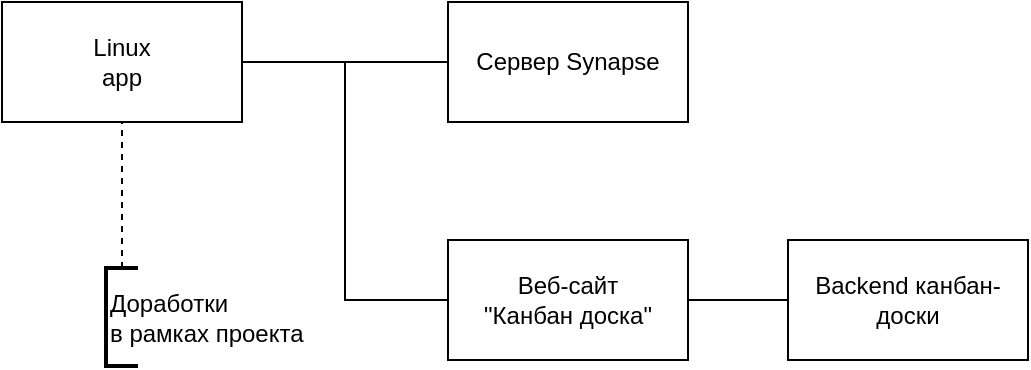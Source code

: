 <mxfile version="21.6.8" type="github" pages="2">
  <diagram name="system design" id="SgtEmG0GpjzjVtyweG8o">
    <mxGraphModel dx="-83" dy="8094" grid="0" gridSize="10" guides="1" tooltips="1" connect="1" arrows="1" fold="1" page="0" pageScale="1" pageWidth="827" pageHeight="1169" math="0" shadow="0">
      <root>
        <mxCell id="0" />
        <mxCell id="1" parent="0" />
        <mxCell id="_60mDyvAbEM9UX_iTlZ9-2" value="Backend канбан-доски" style="rounded=0;whiteSpace=wrap;html=1;" vertex="1" parent="1">
          <mxGeometry x="1353" y="-7432" width="120" height="60" as="geometry" />
        </mxCell>
        <mxCell id="_60mDyvAbEM9UX_iTlZ9-7" style="edgeStyle=orthogonalEdgeStyle;rounded=0;orthogonalLoop=1;jettySize=auto;html=1;endArrow=none;endFill=0;entryX=0;entryY=0.5;entryDx=0;entryDy=0;" edge="1" parent="1" source="_60mDyvAbEM9UX_iTlZ9-3" target="_60mDyvAbEM9UX_iTlZ9-5">
          <mxGeometry relative="1" as="geometry" />
        </mxCell>
        <mxCell id="_60mDyvAbEM9UX_iTlZ9-14" style="edgeStyle=orthogonalEdgeStyle;rounded=0;orthogonalLoop=1;jettySize=auto;html=1;entryX=0;entryY=0.5;entryDx=0;entryDy=0;endArrow=none;endFill=0;" edge="1" parent="1" source="_60mDyvAbEM9UX_iTlZ9-3" target="_60mDyvAbEM9UX_iTlZ9-8">
          <mxGeometry relative="1" as="geometry" />
        </mxCell>
        <mxCell id="_60mDyvAbEM9UX_iTlZ9-3" value="Linux&lt;br&gt;app" style="rounded=0;whiteSpace=wrap;html=1;" vertex="1" parent="1">
          <mxGeometry x="960" y="-7551" width="120" height="60" as="geometry" />
        </mxCell>
        <mxCell id="_60mDyvAbEM9UX_iTlZ9-9" style="edgeStyle=orthogonalEdgeStyle;rounded=0;orthogonalLoop=1;jettySize=auto;html=1;endArrow=none;endFill=0;" edge="1" parent="1" source="_60mDyvAbEM9UX_iTlZ9-5" target="_60mDyvAbEM9UX_iTlZ9-2">
          <mxGeometry relative="1" as="geometry" />
        </mxCell>
        <mxCell id="_60mDyvAbEM9UX_iTlZ9-5" value="Веб-сайт&lt;br&gt;&quot;Канбан доска&quot;&lt;br&gt;" style="rounded=0;whiteSpace=wrap;html=1;" vertex="1" parent="1">
          <mxGeometry x="1183" y="-7432" width="120" height="60" as="geometry" />
        </mxCell>
        <mxCell id="_60mDyvAbEM9UX_iTlZ9-8" value="Сервер Synapse" style="rounded=0;whiteSpace=wrap;html=1;" vertex="1" parent="1">
          <mxGeometry x="1183" y="-7551" width="120" height="60" as="geometry" />
        </mxCell>
        <mxCell id="_60mDyvAbEM9UX_iTlZ9-16" style="rounded=0;orthogonalLoop=1;jettySize=auto;html=1;endArrow=none;endFill=0;dashed=1;" edge="1" parent="1" source="_60mDyvAbEM9UX_iTlZ9-15" target="_60mDyvAbEM9UX_iTlZ9-3">
          <mxGeometry relative="1" as="geometry" />
        </mxCell>
        <mxCell id="_60mDyvAbEM9UX_iTlZ9-15" value="Доработки&lt;br&gt;в рамках проекта" style="strokeWidth=2;html=1;shape=mxgraph.flowchart.annotation_1;align=left;pointerEvents=1;" vertex="1" parent="1">
          <mxGeometry x="1012" y="-7418" width="16" height="49" as="geometry" />
        </mxCell>
      </root>
    </mxGraphModel>
  </diagram>
  <diagram id="bE5wVsmSxk-BZoCILN0T" name="юзкейсы">
    <mxGraphModel dx="4880" dy="3485" grid="0" gridSize="10" guides="1" tooltips="1" connect="1" arrows="1" fold="1" page="0" pageScale="1" pageWidth="827" pageHeight="1169" math="0" shadow="0">
      <root>
        <mxCell id="0" />
        <mxCell id="1" parent="0" />
        <mxCell id="_CpVrrbbG1iA5oKgUDlh-3" style="rounded=0;orthogonalLoop=1;jettySize=auto;html=1;endArrow=none;endFill=0;" edge="1" parent="1" source="_CpVrrbbG1iA5oKgUDlh-1" target="_CpVrrbbG1iA5oKgUDlh-2">
          <mxGeometry relative="1" as="geometry" />
        </mxCell>
        <mxCell id="_CpVrrbbG1iA5oKgUDlh-1" value="Пользователь&lt;br&gt;ShildiChat" style="shape=umlActor;verticalLabelPosition=bottom;verticalAlign=top;html=1;outlineConnect=0;" vertex="1" parent="1">
          <mxGeometry x="-94" y="81" width="30" height="60" as="geometry" />
        </mxCell>
        <mxCell id="_CpVrrbbG1iA5oKgUDlh-5" style="rounded=0;orthogonalLoop=1;jettySize=auto;html=1;endArrow=none;endFill=0;" edge="1" parent="1" source="_CpVrrbbG1iA5oKgUDlh-1" target="_CpVrrbbG1iA5oKgUDlh-4">
          <mxGeometry relative="1" as="geometry">
            <mxPoint x="-169" y="165" as="sourcePoint" />
            <mxPoint x="72" y="76" as="targetPoint" />
          </mxGeometry>
        </mxCell>
        <mxCell id="_CpVrrbbG1iA5oKgUDlh-10" value="ShildiChat" style="swimlane;whiteSpace=wrap;html=1;" vertex="1" parent="1">
          <mxGeometry x="24" y="-269" width="421" height="385" as="geometry" />
        </mxCell>
        <mxCell id="_CpVrrbbG1iA5oKgUDlh-2" value="Открыть экран чата" style="ellipse;whiteSpace=wrap;html=1;" vertex="1" parent="_CpVrrbbG1iA5oKgUDlh-10">
          <mxGeometry x="31" y="67" width="120" height="80" as="geometry" />
        </mxCell>
        <mxCell id="_CpVrrbbG1iA5oKgUDlh-6" value="Добавить виджет" style="ellipse;whiteSpace=wrap;html=1;" vertex="1" parent="_CpVrrbbG1iA5oKgUDlh-10">
          <mxGeometry x="250" y="67" width="120" height="80" as="geometry" />
        </mxCell>
        <mxCell id="_CpVrrbbG1iA5oKgUDlh-7" style="rounded=0;orthogonalLoop=1;jettySize=auto;html=1;endArrow=none;endFill=0;dashed=1;" edge="1" parent="_CpVrrbbG1iA5oKgUDlh-10" source="_CpVrrbbG1iA5oKgUDlh-2" target="_CpVrrbbG1iA5oKgUDlh-6">
          <mxGeometry relative="1" as="geometry" />
        </mxCell>
        <mxCell id="_CpVrrbbG1iA5oKgUDlh-8" value="&amp;lt;&amp;lt;extend&amp;gt;&amp;gt;" style="edgeLabel;html=1;align=center;verticalAlign=middle;resizable=0;points=[];" vertex="1" connectable="0" parent="_CpVrrbbG1iA5oKgUDlh-7">
          <mxGeometry x="-0.164" y="-1" relative="1" as="geometry">
            <mxPoint as="offset" />
          </mxGeometry>
        </mxCell>
        <mxCell id="_CpVrrbbG1iA5oKgUDlh-13" value="Канбан-доска" style="swimlane;whiteSpace=wrap;html=1;" vertex="1" parent="1">
          <mxGeometry x="24" y="141" width="421" height="373" as="geometry" />
        </mxCell>
        <mxCell id="_CpVrrbbG1iA5oKgUDlh-4" value="Управление задачами" style="ellipse;whiteSpace=wrap;html=1;" vertex="1" parent="_CpVrrbbG1iA5oKgUDlh-13">
          <mxGeometry x="29" y="55" width="120" height="80" as="geometry" />
        </mxCell>
        <mxCell id="_CpVrrbbG1iA5oKgUDlh-14" style="rounded=0;orthogonalLoop=1;jettySize=auto;html=1;endArrow=none;endFill=0;" edge="1" parent="1" source="_CpVrrbbG1iA5oKgUDlh-15" target="_CpVrrbbG1iA5oKgUDlh-18">
          <mxGeometry relative="1" as="geometry" />
        </mxCell>
        <mxCell id="_CpVrrbbG1iA5oKgUDlh-15" value="Пользователь&lt;br&gt;ShildiChat" style="shape=umlActor;verticalLabelPosition=bottom;verticalAlign=top;html=1;outlineConnect=0;" vertex="1" parent="1">
          <mxGeometry x="793" y="-171" width="30" height="60" as="geometry" />
        </mxCell>
        <mxCell id="_CpVrrbbG1iA5oKgUDlh-16" style="rounded=0;orthogonalLoop=1;jettySize=auto;html=1;endArrow=none;endFill=0;" edge="1" parent="1" source="_CpVrrbbG1iA5oKgUDlh-15" target="_CpVrrbbG1iA5oKgUDlh-22">
          <mxGeometry relative="1" as="geometry">
            <mxPoint x="604" y="149" as="sourcePoint" />
            <mxPoint x="845" y="60" as="targetPoint" />
          </mxGeometry>
        </mxCell>
        <mxCell id="_CpVrrbbG1iA5oKgUDlh-17" value="ShildiChat" style="swimlane;whiteSpace=wrap;html=1;" vertex="1" parent="1">
          <mxGeometry x="906" y="-280" width="421" height="385" as="geometry" />
        </mxCell>
        <mxCell id="_CpVrrbbG1iA5oKgUDlh-18" value="Открыть экран чата" style="ellipse;whiteSpace=wrap;html=1;" vertex="1" parent="_CpVrrbbG1iA5oKgUDlh-17">
          <mxGeometry x="31" y="67" width="120" height="80" as="geometry" />
        </mxCell>
        <mxCell id="_CpVrrbbG1iA5oKgUDlh-19" value="Добавить виджет" style="ellipse;whiteSpace=wrap;html=1;" vertex="1" parent="_CpVrrbbG1iA5oKgUDlh-17">
          <mxGeometry x="250" y="67" width="120" height="80" as="geometry" />
        </mxCell>
        <mxCell id="_CpVrrbbG1iA5oKgUDlh-20" style="rounded=0;orthogonalLoop=1;jettySize=auto;html=1;endArrow=none;endFill=0;dashed=1;" edge="1" parent="_CpVrrbbG1iA5oKgUDlh-17" source="_CpVrrbbG1iA5oKgUDlh-18" target="_CpVrrbbG1iA5oKgUDlh-19">
          <mxGeometry relative="1" as="geometry" />
        </mxCell>
        <mxCell id="_CpVrrbbG1iA5oKgUDlh-21" value="&amp;lt;&amp;lt;extend&amp;gt;&amp;gt;" style="edgeLabel;html=1;align=center;verticalAlign=middle;resizable=0;points=[];" vertex="1" connectable="0" parent="_CpVrrbbG1iA5oKgUDlh-20">
          <mxGeometry x="-0.164" y="-1" relative="1" as="geometry">
            <mxPoint as="offset" />
          </mxGeometry>
        </mxCell>
        <mxCell id="_CpVrrbbG1iA5oKgUDlh-22" value="Управление задачами" style="ellipse;whiteSpace=wrap;html=1;" vertex="1" parent="_CpVrrbbG1iA5oKgUDlh-17">
          <mxGeometry x="37" y="171" width="120" height="80" as="geometry" />
        </mxCell>
        <mxCell id="_CpVrrbbG1iA5oKgUDlh-23" value="Канбан-доска" style="swimlane;whiteSpace=wrap;html=1;" vertex="1" parent="1">
          <mxGeometry x="57" y="1003" width="616" height="510" as="geometry" />
        </mxCell>
        <mxCell id="_CpVrrbbG1iA5oKgUDlh-24" value="Включить nuke-password в настройках" style="ellipse;whiteSpace=wrap;html=1;" vertex="1" parent="_CpVrrbbG1iA5oKgUDlh-23">
          <mxGeometry x="412" y="65" width="120" height="80" as="geometry" />
        </mxCell>
        <mxCell id="_CpVrrbbG1iA5oKgUDlh-25" value="Ввести nuke-пароль&amp;nbsp;" style="ellipse;whiteSpace=wrap;html=1;" vertex="1" parent="_CpVrrbbG1iA5oKgUDlh-23">
          <mxGeometry x="206" y="135" width="120" height="80" as="geometry" />
        </mxCell>
        <mxCell id="_CpVrrbbG1iA5oKgUDlh-26" value="?? подтвердить активацию фичи" style="ellipse;whiteSpace=wrap;html=1;" vertex="1" parent="_CpVrrbbG1iA5oKgUDlh-23">
          <mxGeometry x="390" y="215" width="120" height="80" as="geometry" />
        </mxCell>
        <mxCell id="_CpVrrbbG1iA5oKgUDlh-27" style="rounded=0;orthogonalLoop=1;jettySize=auto;html=1;endArrow=none;endFill=0;dashed=1;" edge="1" parent="_CpVrrbbG1iA5oKgUDlh-23" source="_CpVrrbbG1iA5oKgUDlh-25" target="_CpVrrbbG1iA5oKgUDlh-24">
          <mxGeometry relative="1" as="geometry">
            <mxPoint x="196" y="212" as="sourcePoint" />
            <mxPoint x="295" y="212" as="targetPoint" />
          </mxGeometry>
        </mxCell>
        <mxCell id="_CpVrrbbG1iA5oKgUDlh-28" value="&amp;lt;&amp;lt;include&amp;gt;&amp;gt;" style="edgeLabel;html=1;align=center;verticalAlign=middle;resizable=0;points=[];" vertex="1" connectable="0" parent="_CpVrrbbG1iA5oKgUDlh-27">
          <mxGeometry x="-0.164" y="-1" relative="1" as="geometry">
            <mxPoint as="offset" />
          </mxGeometry>
        </mxCell>
      </root>
    </mxGraphModel>
  </diagram>
</mxfile>
